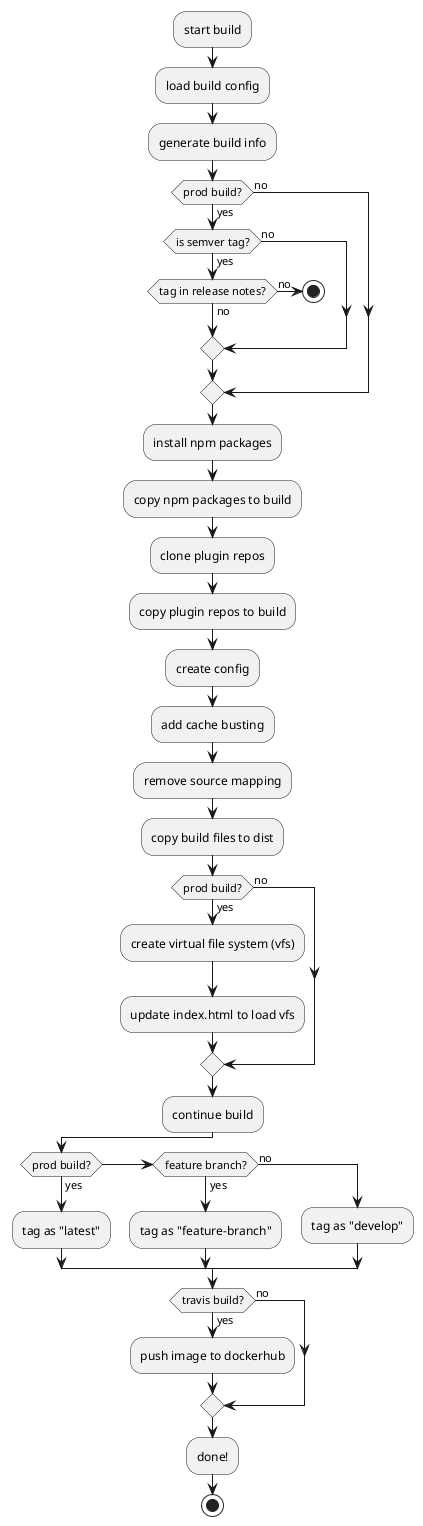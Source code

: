 @startuml
:start build;
:load build config;
:generate build info;
if (prod build?) then (yes)
    if (is semver tag?) then (yes)
        if (tag in release notes?) then (no)
            stop
        else (no)
        endif 
    else (no)
    endif
else (no)
endif
:install npm packages;
:copy npm packages to build;
:clone plugin repos;
:copy plugin repos to build;
:create config;
:add cache busting;
:remove source mapping;
:copy build files to dist;
if (prod build?) then (yes)
    :create virtual file system (vfs);
    :update index.html to load vfs;
else (no)
endif
:continue build;
if (prod build?) then (yes)
    :tag as "latest";
elseif (feature branch?) then (yes)
    :tag as "feature-branch";
else (no)
    :tag as "develop";
endif
if (travis build?) then (yes)
    :push image to dockerhub;
else (no)
endif
:done!;
stop
@enduml
